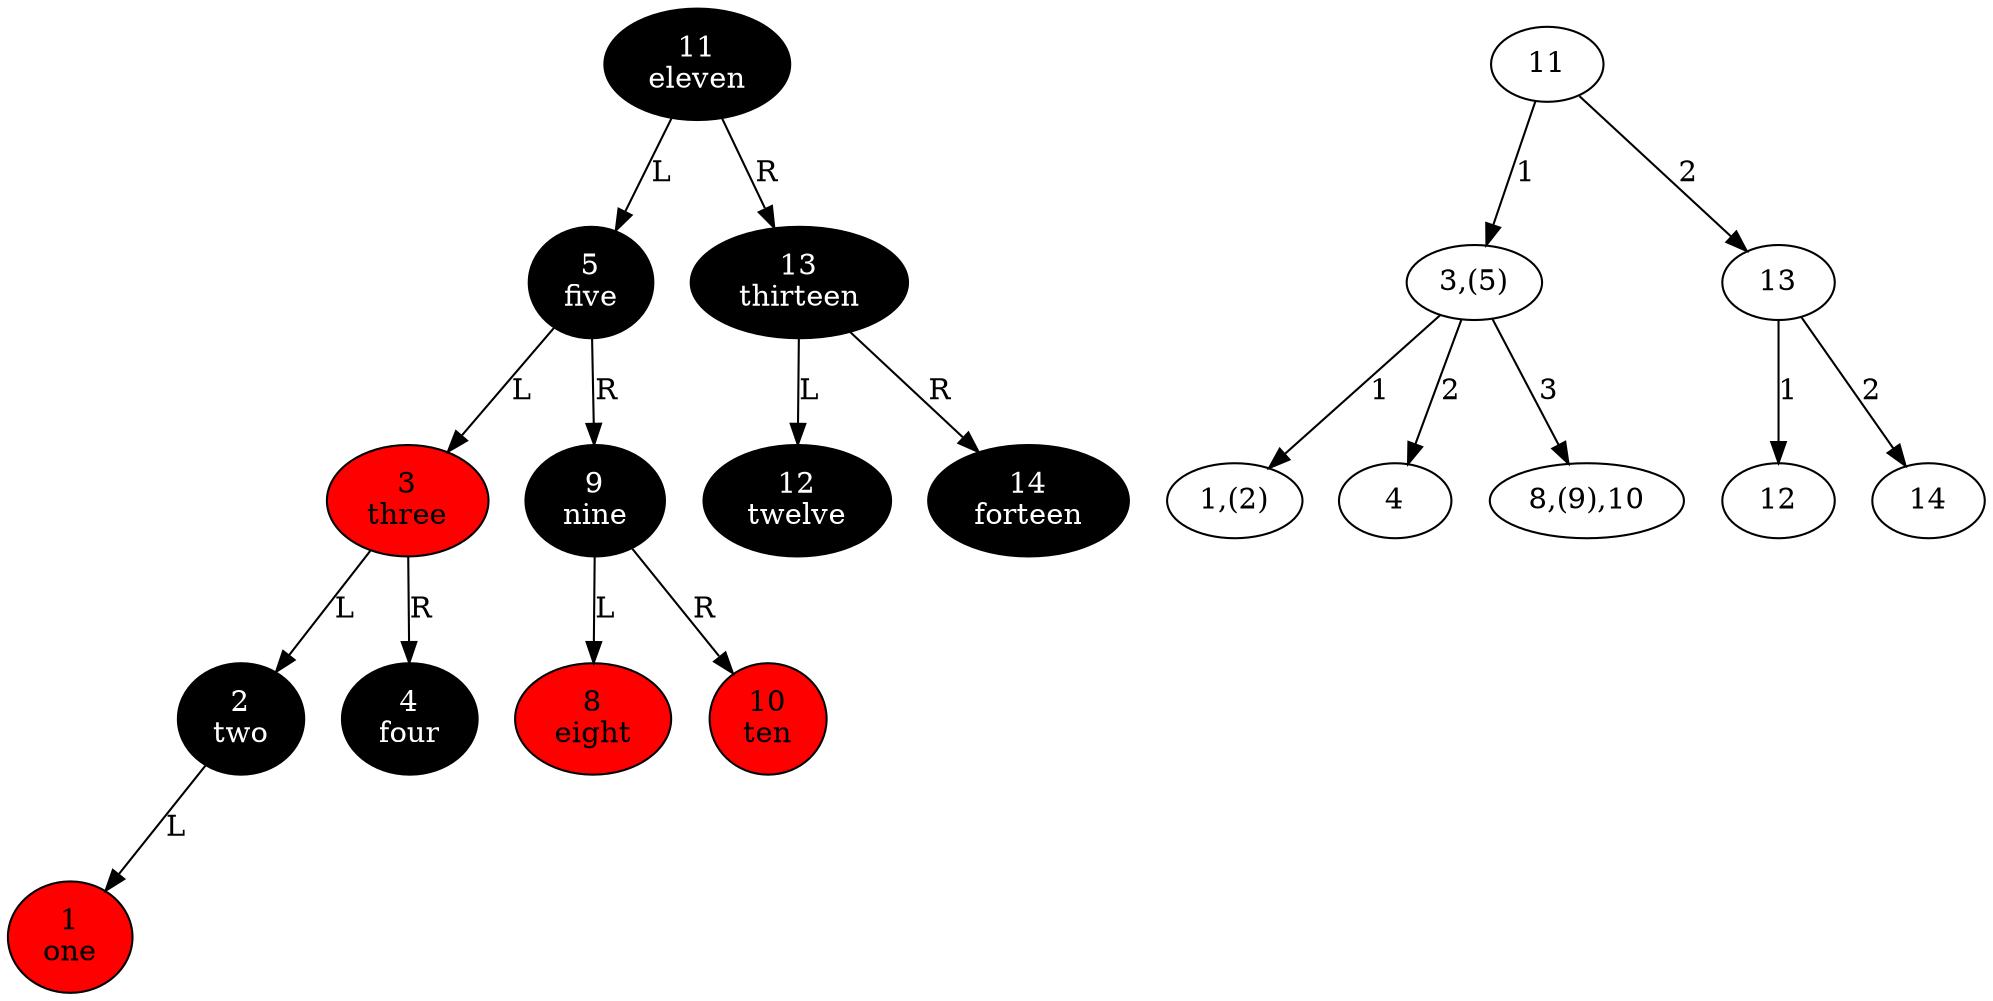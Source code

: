 digraph {
  node_rb_1975012498 [style=filled fillcolor=black fontcolor=white label="11\neleven"];
  node_rb_1975012498 -> node_rb_589431969 [label=L taildir=sw];
  node_rb_1975012498 -> node_rb_1028566121 [label=R taildir=se];
  node_rb_589431969 [style=filled fillcolor=black fontcolor=white label="5\nfive"];
  node_rb_589431969 -> node_rb_2101973421 [label=L taildir=sw];
  node_rb_589431969 -> node_rb_1163157884 [label=R taildir=se];
  node_rb_2101973421 [style=filled fillcolor=red label="3\nthree"];
  node_rb_2101973421 -> node_rb_685325104 [label=L taildir=sw];
  node_rb_2101973421 -> node_rb_1252169911 [label=R taildir=se];
  node_rb_685325104 [style=filled fillcolor=black fontcolor=white label="2\ntwo"];
  node_rb_685325104 -> node_rb_460141958 [label=L taildir=sw];
  node_rb_685325104 -> node_rb_685325104_R [style=invis];
node_rb_685325104_R [style=invis];
  node_rb_460141958 [style=filled fillcolor=red label="1\none"];
  node_rb_1252169911 [style=filled fillcolor=black fontcolor=white label="4\nfour"];
  node_rb_1163157884 [style=filled fillcolor=black fontcolor=white label="9\nnine"];
  node_rb_1163157884 -> node_rb_1956725890 [label=L taildir=sw];
  node_rb_1163157884 -> node_rb_1808253012 [label=R taildir=se];
  node_rb_1956725890 [style=filled fillcolor=red label="8\neight"];
  node_rb_1808253012 [style=filled fillcolor=red label="10\nten"];
  node_rb_1028566121 [style=filled fillcolor=black fontcolor=white label="13\nthirteen"];
  node_rb_1028566121 -> node_rb_1118140819 [label=L taildir=sw];
  node_rb_1028566121 -> node_rb_1442407170 [label=R taildir=se];
  node_rb_1118140819 [style=filled fillcolor=black fontcolor=white label="12\ntwelve"];
  node_rb_1442407170 [style=filled fillcolor=black fontcolor=white label="14\nforteen"];
  node_234_1975012498 [label="11"];
  node_234_1975012498 -> node_234_589431969 [label=1];
  node_234_1975012498 -> node_234_1028566121 [label=2];

  node_234_589431969 [label="3,(5)"];
  node_234_589431969 -> node_234_685325104 [label=1];
  node_234_589431969 -> node_234_1252169911 [label=2];
  node_234_589431969 -> node_234_1163157884 [label=3];

  node_234_685325104 [label="1,(2)"];
  node_234_1252169911 [label="4"];
  node_234_1163157884 [label="8,(9),10"];
  node_234_1028566121 [label="13"];
  node_234_1028566121 -> node_234_1118140819 [label=1];
  node_234_1028566121 -> node_234_1442407170 [label=2];

  node_234_1118140819 [label="12"];
  node_234_1442407170 [label="14"];
}
